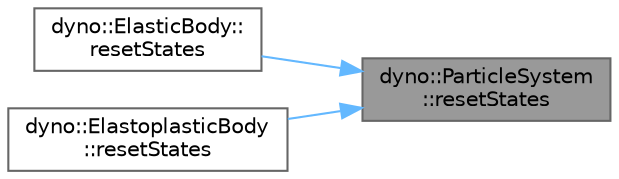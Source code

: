 digraph "dyno::ParticleSystem::resetStates"
{
 // LATEX_PDF_SIZE
  bgcolor="transparent";
  edge [fontname=Helvetica,fontsize=10,labelfontname=Helvetica,labelfontsize=10];
  node [fontname=Helvetica,fontsize=10,shape=box,height=0.2,width=0.4];
  rankdir="RL";
  Node1 [id="Node000001",label="dyno::ParticleSystem\l::resetStates",height=0.2,width=0.4,color="gray40", fillcolor="grey60", style="filled", fontcolor="black",tooltip=" "];
  Node1 -> Node2 [id="edge1_Node000001_Node000002",dir="back",color="steelblue1",style="solid",tooltip=" "];
  Node2 [id="Node000002",label="dyno::ElasticBody::\lresetStates",height=0.2,width=0.4,color="grey40", fillcolor="white", style="filled",URL="$classdyno_1_1_elastic_body.html#a2f1e50a5ce9aa0e738cfb8b94f14fa11",tooltip=" "];
  Node1 -> Node3 [id="edge2_Node000001_Node000003",dir="back",color="steelblue1",style="solid",tooltip=" "];
  Node3 [id="Node000003",label="dyno::ElastoplasticBody\l::resetStates",height=0.2,width=0.4,color="grey40", fillcolor="white", style="filled",URL="$classdyno_1_1_elastoplastic_body.html#afe2763c811dcdfee24a175343dcbeaa5",tooltip=" "];
}
